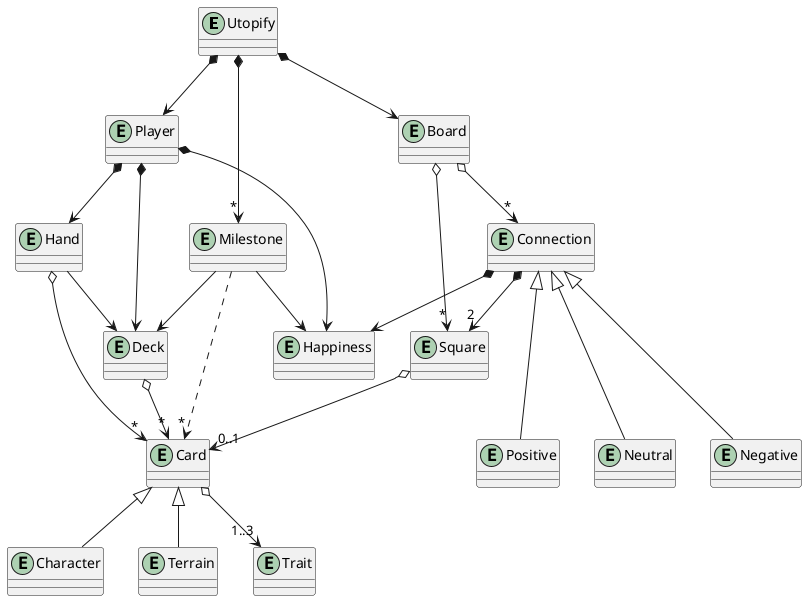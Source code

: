 ﻿@startuml

entity Utopify
entity Player
entity Deck
entity Hand
entity Card
entity Character
entity Terrain
entity Trait
entity Board
entity Square
entity Connection
entity Positive
entity Neutral
entity Negative
entity Happiness
entity Milestone

Utopify *--> Player
Player *--> Deck
Player *--> Hand
Hand --> Deck
Hand o--> "*" Card
Deck o--> "*" Card
Card o--> "1..3" Trait
Card <|-- Character
Card <|-- Terrain

Player *--> Happiness

Utopify *--> Board
Board o--> "*" Square
Board o--> "*" Connection
Square o--> "0..1" Card
Connection *--> "2" Square
Connection *--> Happiness
Connection <|--- Positive
Connection <|--- Neutral
Connection <|--- Negative

Utopify *--> "*" Milestone
Milestone --> Happiness
Milestone --> Deck
Milestone ..> "*" Card 

@enduml
